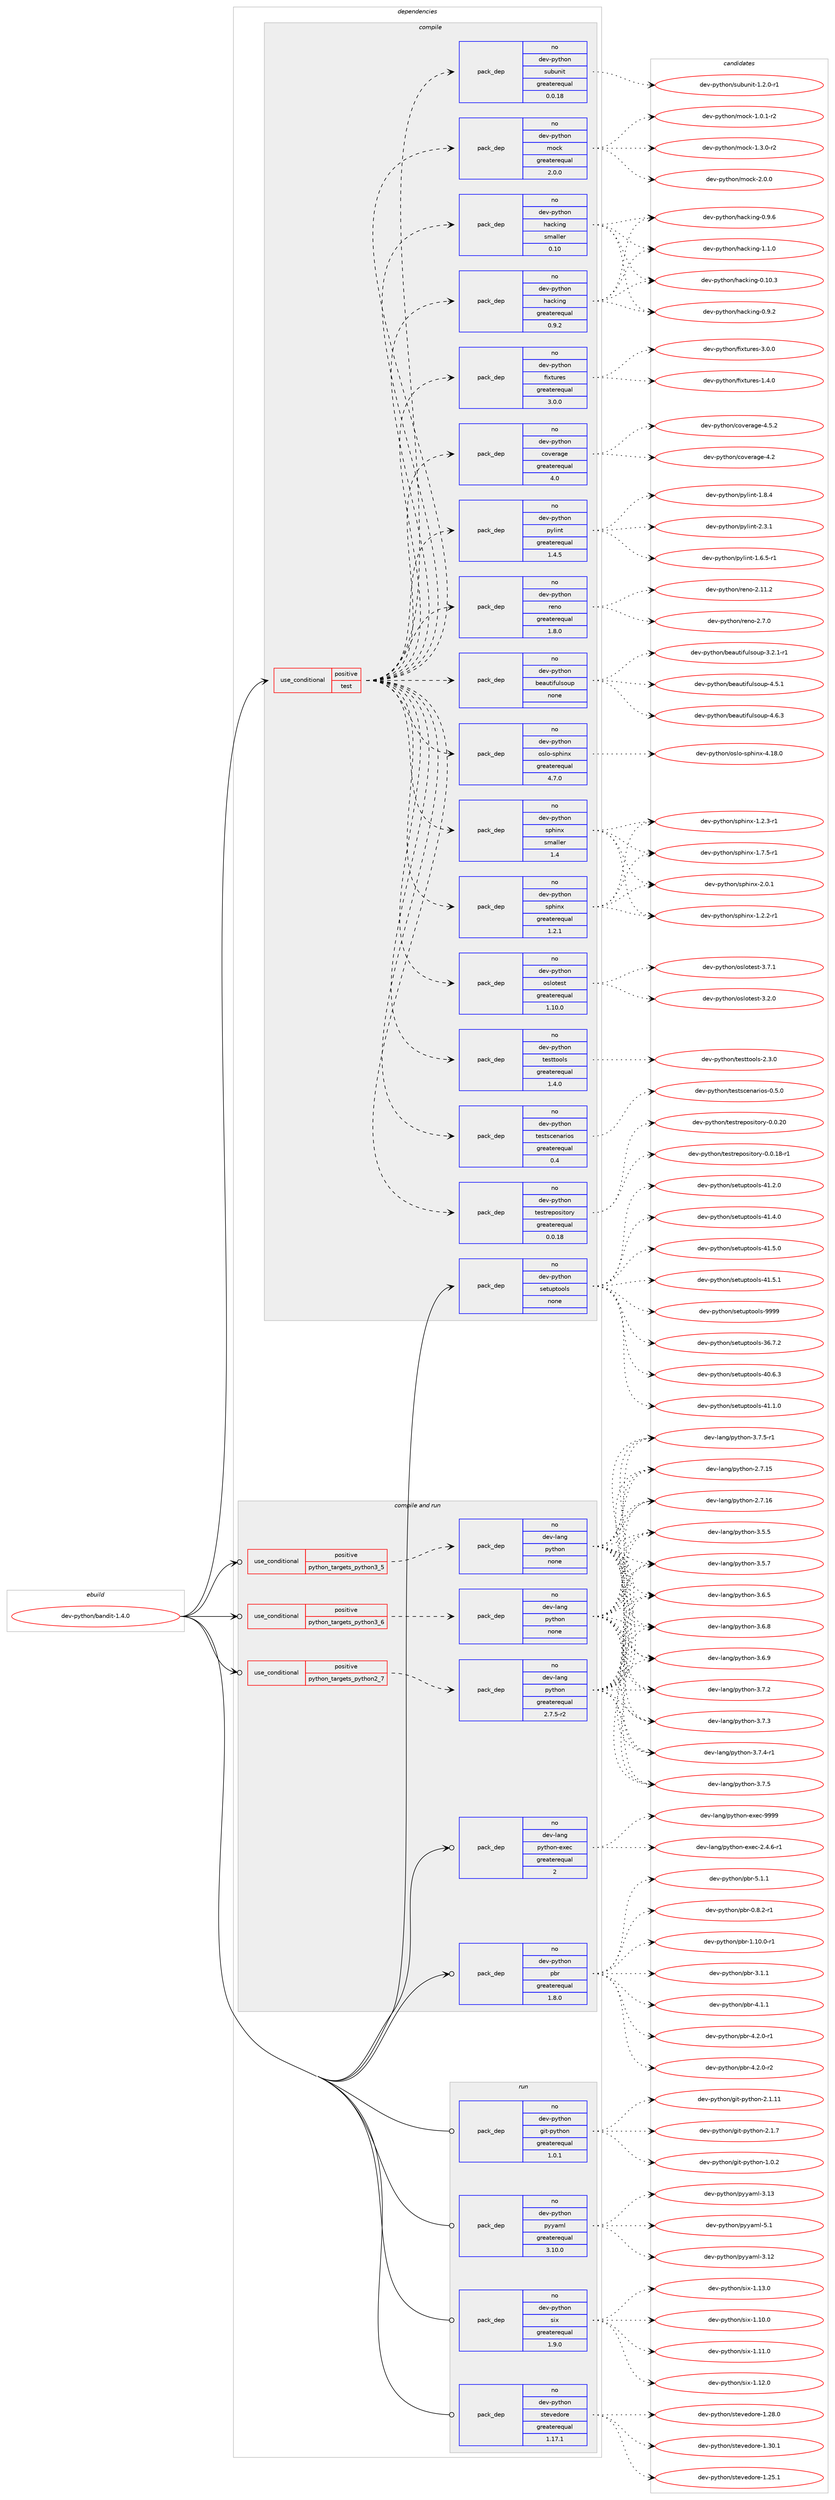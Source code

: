 digraph prolog {

# *************
# Graph options
# *************

newrank=true;
concentrate=true;
compound=true;
graph [rankdir=LR,fontname=Helvetica,fontsize=10,ranksep=1.5];#, ranksep=2.5, nodesep=0.2];
edge  [arrowhead=vee];
node  [fontname=Helvetica,fontsize=10];

# **********
# The ebuild
# **********

subgraph cluster_leftcol {
color=gray;
rank=same;
label=<<i>ebuild</i>>;
id [label="dev-python/bandit-1.4.0", color=red, width=4, href="../dev-python/bandit-1.4.0.svg"];
}

# ****************
# The dependencies
# ****************

subgraph cluster_midcol {
color=gray;
label=<<i>dependencies</i>>;
subgraph cluster_compile {
fillcolor="#eeeeee";
style=filled;
label=<<i>compile</i>>;
subgraph cond136727 {
dependency596249 [label=<<TABLE BORDER="0" CELLBORDER="1" CELLSPACING="0" CELLPADDING="4"><TR><TD ROWSPAN="3" CELLPADDING="10">use_conditional</TD></TR><TR><TD>positive</TD></TR><TR><TD>test</TD></TR></TABLE>>, shape=none, color=red];
subgraph pack447748 {
dependency596250 [label=<<TABLE BORDER="0" CELLBORDER="1" CELLSPACING="0" CELLPADDING="4" WIDTH="220"><TR><TD ROWSPAN="6" CELLPADDING="30">pack_dep</TD></TR><TR><TD WIDTH="110">no</TD></TR><TR><TD>dev-python</TD></TR><TR><TD>coverage</TD></TR><TR><TD>greaterequal</TD></TR><TR><TD>4.0</TD></TR></TABLE>>, shape=none, color=blue];
}
dependency596249:e -> dependency596250:w [weight=20,style="dashed",arrowhead="vee"];
subgraph pack447749 {
dependency596251 [label=<<TABLE BORDER="0" CELLBORDER="1" CELLSPACING="0" CELLPADDING="4" WIDTH="220"><TR><TD ROWSPAN="6" CELLPADDING="30">pack_dep</TD></TR><TR><TD WIDTH="110">no</TD></TR><TR><TD>dev-python</TD></TR><TR><TD>fixtures</TD></TR><TR><TD>greaterequal</TD></TR><TR><TD>3.0.0</TD></TR></TABLE>>, shape=none, color=blue];
}
dependency596249:e -> dependency596251:w [weight=20,style="dashed",arrowhead="vee"];
subgraph pack447750 {
dependency596252 [label=<<TABLE BORDER="0" CELLBORDER="1" CELLSPACING="0" CELLPADDING="4" WIDTH="220"><TR><TD ROWSPAN="6" CELLPADDING="30">pack_dep</TD></TR><TR><TD WIDTH="110">no</TD></TR><TR><TD>dev-python</TD></TR><TR><TD>hacking</TD></TR><TR><TD>greaterequal</TD></TR><TR><TD>0.9.2</TD></TR></TABLE>>, shape=none, color=blue];
}
dependency596249:e -> dependency596252:w [weight=20,style="dashed",arrowhead="vee"];
subgraph pack447751 {
dependency596253 [label=<<TABLE BORDER="0" CELLBORDER="1" CELLSPACING="0" CELLPADDING="4" WIDTH="220"><TR><TD ROWSPAN="6" CELLPADDING="30">pack_dep</TD></TR><TR><TD WIDTH="110">no</TD></TR><TR><TD>dev-python</TD></TR><TR><TD>hacking</TD></TR><TR><TD>smaller</TD></TR><TR><TD>0.10</TD></TR></TABLE>>, shape=none, color=blue];
}
dependency596249:e -> dependency596253:w [weight=20,style="dashed",arrowhead="vee"];
subgraph pack447752 {
dependency596254 [label=<<TABLE BORDER="0" CELLBORDER="1" CELLSPACING="0" CELLPADDING="4" WIDTH="220"><TR><TD ROWSPAN="6" CELLPADDING="30">pack_dep</TD></TR><TR><TD WIDTH="110">no</TD></TR><TR><TD>dev-python</TD></TR><TR><TD>mock</TD></TR><TR><TD>greaterequal</TD></TR><TR><TD>2.0.0</TD></TR></TABLE>>, shape=none, color=blue];
}
dependency596249:e -> dependency596254:w [weight=20,style="dashed",arrowhead="vee"];
subgraph pack447753 {
dependency596255 [label=<<TABLE BORDER="0" CELLBORDER="1" CELLSPACING="0" CELLPADDING="4" WIDTH="220"><TR><TD ROWSPAN="6" CELLPADDING="30">pack_dep</TD></TR><TR><TD WIDTH="110">no</TD></TR><TR><TD>dev-python</TD></TR><TR><TD>subunit</TD></TR><TR><TD>greaterequal</TD></TR><TR><TD>0.0.18</TD></TR></TABLE>>, shape=none, color=blue];
}
dependency596249:e -> dependency596255:w [weight=20,style="dashed",arrowhead="vee"];
subgraph pack447754 {
dependency596256 [label=<<TABLE BORDER="0" CELLBORDER="1" CELLSPACING="0" CELLPADDING="4" WIDTH="220"><TR><TD ROWSPAN="6" CELLPADDING="30">pack_dep</TD></TR><TR><TD WIDTH="110">no</TD></TR><TR><TD>dev-python</TD></TR><TR><TD>testrepository</TD></TR><TR><TD>greaterequal</TD></TR><TR><TD>0.0.18</TD></TR></TABLE>>, shape=none, color=blue];
}
dependency596249:e -> dependency596256:w [weight=20,style="dashed",arrowhead="vee"];
subgraph pack447755 {
dependency596257 [label=<<TABLE BORDER="0" CELLBORDER="1" CELLSPACING="0" CELLPADDING="4" WIDTH="220"><TR><TD ROWSPAN="6" CELLPADDING="30">pack_dep</TD></TR><TR><TD WIDTH="110">no</TD></TR><TR><TD>dev-python</TD></TR><TR><TD>testscenarios</TD></TR><TR><TD>greaterequal</TD></TR><TR><TD>0.4</TD></TR></TABLE>>, shape=none, color=blue];
}
dependency596249:e -> dependency596257:w [weight=20,style="dashed",arrowhead="vee"];
subgraph pack447756 {
dependency596258 [label=<<TABLE BORDER="0" CELLBORDER="1" CELLSPACING="0" CELLPADDING="4" WIDTH="220"><TR><TD ROWSPAN="6" CELLPADDING="30">pack_dep</TD></TR><TR><TD WIDTH="110">no</TD></TR><TR><TD>dev-python</TD></TR><TR><TD>testtools</TD></TR><TR><TD>greaterequal</TD></TR><TR><TD>1.4.0</TD></TR></TABLE>>, shape=none, color=blue];
}
dependency596249:e -> dependency596258:w [weight=20,style="dashed",arrowhead="vee"];
subgraph pack447757 {
dependency596259 [label=<<TABLE BORDER="0" CELLBORDER="1" CELLSPACING="0" CELLPADDING="4" WIDTH="220"><TR><TD ROWSPAN="6" CELLPADDING="30">pack_dep</TD></TR><TR><TD WIDTH="110">no</TD></TR><TR><TD>dev-python</TD></TR><TR><TD>oslotest</TD></TR><TR><TD>greaterequal</TD></TR><TR><TD>1.10.0</TD></TR></TABLE>>, shape=none, color=blue];
}
dependency596249:e -> dependency596259:w [weight=20,style="dashed",arrowhead="vee"];
subgraph pack447758 {
dependency596260 [label=<<TABLE BORDER="0" CELLBORDER="1" CELLSPACING="0" CELLPADDING="4" WIDTH="220"><TR><TD ROWSPAN="6" CELLPADDING="30">pack_dep</TD></TR><TR><TD WIDTH="110">no</TD></TR><TR><TD>dev-python</TD></TR><TR><TD>sphinx</TD></TR><TR><TD>greaterequal</TD></TR><TR><TD>1.2.1</TD></TR></TABLE>>, shape=none, color=blue];
}
dependency596249:e -> dependency596260:w [weight=20,style="dashed",arrowhead="vee"];
subgraph pack447759 {
dependency596261 [label=<<TABLE BORDER="0" CELLBORDER="1" CELLSPACING="0" CELLPADDING="4" WIDTH="220"><TR><TD ROWSPAN="6" CELLPADDING="30">pack_dep</TD></TR><TR><TD WIDTH="110">no</TD></TR><TR><TD>dev-python</TD></TR><TR><TD>sphinx</TD></TR><TR><TD>smaller</TD></TR><TR><TD>1.4</TD></TR></TABLE>>, shape=none, color=blue];
}
dependency596249:e -> dependency596261:w [weight=20,style="dashed",arrowhead="vee"];
subgraph pack447760 {
dependency596262 [label=<<TABLE BORDER="0" CELLBORDER="1" CELLSPACING="0" CELLPADDING="4" WIDTH="220"><TR><TD ROWSPAN="6" CELLPADDING="30">pack_dep</TD></TR><TR><TD WIDTH="110">no</TD></TR><TR><TD>dev-python</TD></TR><TR><TD>oslo-sphinx</TD></TR><TR><TD>greaterequal</TD></TR><TR><TD>4.7.0</TD></TR></TABLE>>, shape=none, color=blue];
}
dependency596249:e -> dependency596262:w [weight=20,style="dashed",arrowhead="vee"];
subgraph pack447761 {
dependency596263 [label=<<TABLE BORDER="0" CELLBORDER="1" CELLSPACING="0" CELLPADDING="4" WIDTH="220"><TR><TD ROWSPAN="6" CELLPADDING="30">pack_dep</TD></TR><TR><TD WIDTH="110">no</TD></TR><TR><TD>dev-python</TD></TR><TR><TD>beautifulsoup</TD></TR><TR><TD>none</TD></TR><TR><TD></TD></TR></TABLE>>, shape=none, color=blue];
}
dependency596249:e -> dependency596263:w [weight=20,style="dashed",arrowhead="vee"];
subgraph pack447762 {
dependency596264 [label=<<TABLE BORDER="0" CELLBORDER="1" CELLSPACING="0" CELLPADDING="4" WIDTH="220"><TR><TD ROWSPAN="6" CELLPADDING="30">pack_dep</TD></TR><TR><TD WIDTH="110">no</TD></TR><TR><TD>dev-python</TD></TR><TR><TD>reno</TD></TR><TR><TD>greaterequal</TD></TR><TR><TD>1.8.0</TD></TR></TABLE>>, shape=none, color=blue];
}
dependency596249:e -> dependency596264:w [weight=20,style="dashed",arrowhead="vee"];
subgraph pack447763 {
dependency596265 [label=<<TABLE BORDER="0" CELLBORDER="1" CELLSPACING="0" CELLPADDING="4" WIDTH="220"><TR><TD ROWSPAN="6" CELLPADDING="30">pack_dep</TD></TR><TR><TD WIDTH="110">no</TD></TR><TR><TD>dev-python</TD></TR><TR><TD>pylint</TD></TR><TR><TD>greaterequal</TD></TR><TR><TD>1.4.5</TD></TR></TABLE>>, shape=none, color=blue];
}
dependency596249:e -> dependency596265:w [weight=20,style="dashed",arrowhead="vee"];
}
id:e -> dependency596249:w [weight=20,style="solid",arrowhead="vee"];
subgraph pack447764 {
dependency596266 [label=<<TABLE BORDER="0" CELLBORDER="1" CELLSPACING="0" CELLPADDING="4" WIDTH="220"><TR><TD ROWSPAN="6" CELLPADDING="30">pack_dep</TD></TR><TR><TD WIDTH="110">no</TD></TR><TR><TD>dev-python</TD></TR><TR><TD>setuptools</TD></TR><TR><TD>none</TD></TR><TR><TD></TD></TR></TABLE>>, shape=none, color=blue];
}
id:e -> dependency596266:w [weight=20,style="solid",arrowhead="vee"];
}
subgraph cluster_compileandrun {
fillcolor="#eeeeee";
style=filled;
label=<<i>compile and run</i>>;
subgraph cond136728 {
dependency596267 [label=<<TABLE BORDER="0" CELLBORDER="1" CELLSPACING="0" CELLPADDING="4"><TR><TD ROWSPAN="3" CELLPADDING="10">use_conditional</TD></TR><TR><TD>positive</TD></TR><TR><TD>python_targets_python2_7</TD></TR></TABLE>>, shape=none, color=red];
subgraph pack447765 {
dependency596268 [label=<<TABLE BORDER="0" CELLBORDER="1" CELLSPACING="0" CELLPADDING="4" WIDTH="220"><TR><TD ROWSPAN="6" CELLPADDING="30">pack_dep</TD></TR><TR><TD WIDTH="110">no</TD></TR><TR><TD>dev-lang</TD></TR><TR><TD>python</TD></TR><TR><TD>greaterequal</TD></TR><TR><TD>2.7.5-r2</TD></TR></TABLE>>, shape=none, color=blue];
}
dependency596267:e -> dependency596268:w [weight=20,style="dashed",arrowhead="vee"];
}
id:e -> dependency596267:w [weight=20,style="solid",arrowhead="odotvee"];
subgraph cond136729 {
dependency596269 [label=<<TABLE BORDER="0" CELLBORDER="1" CELLSPACING="0" CELLPADDING="4"><TR><TD ROWSPAN="3" CELLPADDING="10">use_conditional</TD></TR><TR><TD>positive</TD></TR><TR><TD>python_targets_python3_5</TD></TR></TABLE>>, shape=none, color=red];
subgraph pack447766 {
dependency596270 [label=<<TABLE BORDER="0" CELLBORDER="1" CELLSPACING="0" CELLPADDING="4" WIDTH="220"><TR><TD ROWSPAN="6" CELLPADDING="30">pack_dep</TD></TR><TR><TD WIDTH="110">no</TD></TR><TR><TD>dev-lang</TD></TR><TR><TD>python</TD></TR><TR><TD>none</TD></TR><TR><TD></TD></TR></TABLE>>, shape=none, color=blue];
}
dependency596269:e -> dependency596270:w [weight=20,style="dashed",arrowhead="vee"];
}
id:e -> dependency596269:w [weight=20,style="solid",arrowhead="odotvee"];
subgraph cond136730 {
dependency596271 [label=<<TABLE BORDER="0" CELLBORDER="1" CELLSPACING="0" CELLPADDING="4"><TR><TD ROWSPAN="3" CELLPADDING="10">use_conditional</TD></TR><TR><TD>positive</TD></TR><TR><TD>python_targets_python3_6</TD></TR></TABLE>>, shape=none, color=red];
subgraph pack447767 {
dependency596272 [label=<<TABLE BORDER="0" CELLBORDER="1" CELLSPACING="0" CELLPADDING="4" WIDTH="220"><TR><TD ROWSPAN="6" CELLPADDING="30">pack_dep</TD></TR><TR><TD WIDTH="110">no</TD></TR><TR><TD>dev-lang</TD></TR><TR><TD>python</TD></TR><TR><TD>none</TD></TR><TR><TD></TD></TR></TABLE>>, shape=none, color=blue];
}
dependency596271:e -> dependency596272:w [weight=20,style="dashed",arrowhead="vee"];
}
id:e -> dependency596271:w [weight=20,style="solid",arrowhead="odotvee"];
subgraph pack447768 {
dependency596273 [label=<<TABLE BORDER="0" CELLBORDER="1" CELLSPACING="0" CELLPADDING="4" WIDTH="220"><TR><TD ROWSPAN="6" CELLPADDING="30">pack_dep</TD></TR><TR><TD WIDTH="110">no</TD></TR><TR><TD>dev-lang</TD></TR><TR><TD>python-exec</TD></TR><TR><TD>greaterequal</TD></TR><TR><TD>2</TD></TR></TABLE>>, shape=none, color=blue];
}
id:e -> dependency596273:w [weight=20,style="solid",arrowhead="odotvee"];
subgraph pack447769 {
dependency596274 [label=<<TABLE BORDER="0" CELLBORDER="1" CELLSPACING="0" CELLPADDING="4" WIDTH="220"><TR><TD ROWSPAN="6" CELLPADDING="30">pack_dep</TD></TR><TR><TD WIDTH="110">no</TD></TR><TR><TD>dev-python</TD></TR><TR><TD>pbr</TD></TR><TR><TD>greaterequal</TD></TR><TR><TD>1.8.0</TD></TR></TABLE>>, shape=none, color=blue];
}
id:e -> dependency596274:w [weight=20,style="solid",arrowhead="odotvee"];
}
subgraph cluster_run {
fillcolor="#eeeeee";
style=filled;
label=<<i>run</i>>;
subgraph pack447770 {
dependency596275 [label=<<TABLE BORDER="0" CELLBORDER="1" CELLSPACING="0" CELLPADDING="4" WIDTH="220"><TR><TD ROWSPAN="6" CELLPADDING="30">pack_dep</TD></TR><TR><TD WIDTH="110">no</TD></TR><TR><TD>dev-python</TD></TR><TR><TD>git-python</TD></TR><TR><TD>greaterequal</TD></TR><TR><TD>1.0.1</TD></TR></TABLE>>, shape=none, color=blue];
}
id:e -> dependency596275:w [weight=20,style="solid",arrowhead="odot"];
subgraph pack447771 {
dependency596276 [label=<<TABLE BORDER="0" CELLBORDER="1" CELLSPACING="0" CELLPADDING="4" WIDTH="220"><TR><TD ROWSPAN="6" CELLPADDING="30">pack_dep</TD></TR><TR><TD WIDTH="110">no</TD></TR><TR><TD>dev-python</TD></TR><TR><TD>pyyaml</TD></TR><TR><TD>greaterequal</TD></TR><TR><TD>3.10.0</TD></TR></TABLE>>, shape=none, color=blue];
}
id:e -> dependency596276:w [weight=20,style="solid",arrowhead="odot"];
subgraph pack447772 {
dependency596277 [label=<<TABLE BORDER="0" CELLBORDER="1" CELLSPACING="0" CELLPADDING="4" WIDTH="220"><TR><TD ROWSPAN="6" CELLPADDING="30">pack_dep</TD></TR><TR><TD WIDTH="110">no</TD></TR><TR><TD>dev-python</TD></TR><TR><TD>six</TD></TR><TR><TD>greaterequal</TD></TR><TR><TD>1.9.0</TD></TR></TABLE>>, shape=none, color=blue];
}
id:e -> dependency596277:w [weight=20,style="solid",arrowhead="odot"];
subgraph pack447773 {
dependency596278 [label=<<TABLE BORDER="0" CELLBORDER="1" CELLSPACING="0" CELLPADDING="4" WIDTH="220"><TR><TD ROWSPAN="6" CELLPADDING="30">pack_dep</TD></TR><TR><TD WIDTH="110">no</TD></TR><TR><TD>dev-python</TD></TR><TR><TD>stevedore</TD></TR><TR><TD>greaterequal</TD></TR><TR><TD>1.17.1</TD></TR></TABLE>>, shape=none, color=blue];
}
id:e -> dependency596278:w [weight=20,style="solid",arrowhead="odot"];
}
}

# **************
# The candidates
# **************

subgraph cluster_choices {
rank=same;
color=gray;
label=<<i>candidates</i>>;

subgraph choice447748 {
color=black;
nodesep=1;
choice1001011184511212111610411111047991111181011149710310145524650 [label="dev-python/coverage-4.2", color=red, width=4,href="../dev-python/coverage-4.2.svg"];
choice10010111845112121116104111110479911111810111497103101455246534650 [label="dev-python/coverage-4.5.2", color=red, width=4,href="../dev-python/coverage-4.5.2.svg"];
dependency596250:e -> choice1001011184511212111610411111047991111181011149710310145524650:w [style=dotted,weight="100"];
dependency596250:e -> choice10010111845112121116104111110479911111810111497103101455246534650:w [style=dotted,weight="100"];
}
subgraph choice447749 {
color=black;
nodesep=1;
choice1001011184511212111610411111047102105120116117114101115454946524648 [label="dev-python/fixtures-1.4.0", color=red, width=4,href="../dev-python/fixtures-1.4.0.svg"];
choice1001011184511212111610411111047102105120116117114101115455146484648 [label="dev-python/fixtures-3.0.0", color=red, width=4,href="../dev-python/fixtures-3.0.0.svg"];
dependency596251:e -> choice1001011184511212111610411111047102105120116117114101115454946524648:w [style=dotted,weight="100"];
dependency596251:e -> choice1001011184511212111610411111047102105120116117114101115455146484648:w [style=dotted,weight="100"];
}
subgraph choice447750 {
color=black;
nodesep=1;
choice1001011184511212111610411111047104979910710511010345484649484651 [label="dev-python/hacking-0.10.3", color=red, width=4,href="../dev-python/hacking-0.10.3.svg"];
choice10010111845112121116104111110471049799107105110103454846574650 [label="dev-python/hacking-0.9.2", color=red, width=4,href="../dev-python/hacking-0.9.2.svg"];
choice10010111845112121116104111110471049799107105110103454846574654 [label="dev-python/hacking-0.9.6", color=red, width=4,href="../dev-python/hacking-0.9.6.svg"];
choice10010111845112121116104111110471049799107105110103454946494648 [label="dev-python/hacking-1.1.0", color=red, width=4,href="../dev-python/hacking-1.1.0.svg"];
dependency596252:e -> choice1001011184511212111610411111047104979910710511010345484649484651:w [style=dotted,weight="100"];
dependency596252:e -> choice10010111845112121116104111110471049799107105110103454846574650:w [style=dotted,weight="100"];
dependency596252:e -> choice10010111845112121116104111110471049799107105110103454846574654:w [style=dotted,weight="100"];
dependency596252:e -> choice10010111845112121116104111110471049799107105110103454946494648:w [style=dotted,weight="100"];
}
subgraph choice447751 {
color=black;
nodesep=1;
choice1001011184511212111610411111047104979910710511010345484649484651 [label="dev-python/hacking-0.10.3", color=red, width=4,href="../dev-python/hacking-0.10.3.svg"];
choice10010111845112121116104111110471049799107105110103454846574650 [label="dev-python/hacking-0.9.2", color=red, width=4,href="../dev-python/hacking-0.9.2.svg"];
choice10010111845112121116104111110471049799107105110103454846574654 [label="dev-python/hacking-0.9.6", color=red, width=4,href="../dev-python/hacking-0.9.6.svg"];
choice10010111845112121116104111110471049799107105110103454946494648 [label="dev-python/hacking-1.1.0", color=red, width=4,href="../dev-python/hacking-1.1.0.svg"];
dependency596253:e -> choice1001011184511212111610411111047104979910710511010345484649484651:w [style=dotted,weight="100"];
dependency596253:e -> choice10010111845112121116104111110471049799107105110103454846574650:w [style=dotted,weight="100"];
dependency596253:e -> choice10010111845112121116104111110471049799107105110103454846574654:w [style=dotted,weight="100"];
dependency596253:e -> choice10010111845112121116104111110471049799107105110103454946494648:w [style=dotted,weight="100"];
}
subgraph choice447752 {
color=black;
nodesep=1;
choice1001011184511212111610411111047109111991074549464846494511450 [label="dev-python/mock-1.0.1-r2", color=red, width=4,href="../dev-python/mock-1.0.1-r2.svg"];
choice1001011184511212111610411111047109111991074549465146484511450 [label="dev-python/mock-1.3.0-r2", color=red, width=4,href="../dev-python/mock-1.3.0-r2.svg"];
choice100101118451121211161041111104710911199107455046484648 [label="dev-python/mock-2.0.0", color=red, width=4,href="../dev-python/mock-2.0.0.svg"];
dependency596254:e -> choice1001011184511212111610411111047109111991074549464846494511450:w [style=dotted,weight="100"];
dependency596254:e -> choice1001011184511212111610411111047109111991074549465146484511450:w [style=dotted,weight="100"];
dependency596254:e -> choice100101118451121211161041111104710911199107455046484648:w [style=dotted,weight="100"];
}
subgraph choice447753 {
color=black;
nodesep=1;
choice1001011184511212111610411111047115117981171101051164549465046484511449 [label="dev-python/subunit-1.2.0-r1", color=red, width=4,href="../dev-python/subunit-1.2.0-r1.svg"];
dependency596255:e -> choice1001011184511212111610411111047115117981171101051164549465046484511449:w [style=dotted,weight="100"];
}
subgraph choice447754 {
color=black;
nodesep=1;
choice1001011184511212111610411111047116101115116114101112111115105116111114121454846484649564511449 [label="dev-python/testrepository-0.0.18-r1", color=red, width=4,href="../dev-python/testrepository-0.0.18-r1.svg"];
choice100101118451121211161041111104711610111511611410111211111510511611111412145484648465048 [label="dev-python/testrepository-0.0.20", color=red, width=4,href="../dev-python/testrepository-0.0.20.svg"];
dependency596256:e -> choice1001011184511212111610411111047116101115116114101112111115105116111114121454846484649564511449:w [style=dotted,weight="100"];
dependency596256:e -> choice100101118451121211161041111104711610111511611410111211111510511611111412145484648465048:w [style=dotted,weight="100"];
}
subgraph choice447755 {
color=black;
nodesep=1;
choice10010111845112121116104111110471161011151161159910111097114105111115454846534648 [label="dev-python/testscenarios-0.5.0", color=red, width=4,href="../dev-python/testscenarios-0.5.0.svg"];
dependency596257:e -> choice10010111845112121116104111110471161011151161159910111097114105111115454846534648:w [style=dotted,weight="100"];
}
subgraph choice447756 {
color=black;
nodesep=1;
choice1001011184511212111610411111047116101115116116111111108115455046514648 [label="dev-python/testtools-2.3.0", color=red, width=4,href="../dev-python/testtools-2.3.0.svg"];
dependency596258:e -> choice1001011184511212111610411111047116101115116116111111108115455046514648:w [style=dotted,weight="100"];
}
subgraph choice447757 {
color=black;
nodesep=1;
choice1001011184511212111610411111047111115108111116101115116455146504648 [label="dev-python/oslotest-3.2.0", color=red, width=4,href="../dev-python/oslotest-3.2.0.svg"];
choice1001011184511212111610411111047111115108111116101115116455146554649 [label="dev-python/oslotest-3.7.1", color=red, width=4,href="../dev-python/oslotest-3.7.1.svg"];
dependency596259:e -> choice1001011184511212111610411111047111115108111116101115116455146504648:w [style=dotted,weight="100"];
dependency596259:e -> choice1001011184511212111610411111047111115108111116101115116455146554649:w [style=dotted,weight="100"];
}
subgraph choice447758 {
color=black;
nodesep=1;
choice10010111845112121116104111110471151121041051101204549465046504511449 [label="dev-python/sphinx-1.2.2-r1", color=red, width=4,href="../dev-python/sphinx-1.2.2-r1.svg"];
choice10010111845112121116104111110471151121041051101204549465046514511449 [label="dev-python/sphinx-1.2.3-r1", color=red, width=4,href="../dev-python/sphinx-1.2.3-r1.svg"];
choice10010111845112121116104111110471151121041051101204549465546534511449 [label="dev-python/sphinx-1.7.5-r1", color=red, width=4,href="../dev-python/sphinx-1.7.5-r1.svg"];
choice1001011184511212111610411111047115112104105110120455046484649 [label="dev-python/sphinx-2.0.1", color=red, width=4,href="../dev-python/sphinx-2.0.1.svg"];
dependency596260:e -> choice10010111845112121116104111110471151121041051101204549465046504511449:w [style=dotted,weight="100"];
dependency596260:e -> choice10010111845112121116104111110471151121041051101204549465046514511449:w [style=dotted,weight="100"];
dependency596260:e -> choice10010111845112121116104111110471151121041051101204549465546534511449:w [style=dotted,weight="100"];
dependency596260:e -> choice1001011184511212111610411111047115112104105110120455046484649:w [style=dotted,weight="100"];
}
subgraph choice447759 {
color=black;
nodesep=1;
choice10010111845112121116104111110471151121041051101204549465046504511449 [label="dev-python/sphinx-1.2.2-r1", color=red, width=4,href="../dev-python/sphinx-1.2.2-r1.svg"];
choice10010111845112121116104111110471151121041051101204549465046514511449 [label="dev-python/sphinx-1.2.3-r1", color=red, width=4,href="../dev-python/sphinx-1.2.3-r1.svg"];
choice10010111845112121116104111110471151121041051101204549465546534511449 [label="dev-python/sphinx-1.7.5-r1", color=red, width=4,href="../dev-python/sphinx-1.7.5-r1.svg"];
choice1001011184511212111610411111047115112104105110120455046484649 [label="dev-python/sphinx-2.0.1", color=red, width=4,href="../dev-python/sphinx-2.0.1.svg"];
dependency596261:e -> choice10010111845112121116104111110471151121041051101204549465046504511449:w [style=dotted,weight="100"];
dependency596261:e -> choice10010111845112121116104111110471151121041051101204549465046514511449:w [style=dotted,weight="100"];
dependency596261:e -> choice10010111845112121116104111110471151121041051101204549465546534511449:w [style=dotted,weight="100"];
dependency596261:e -> choice1001011184511212111610411111047115112104105110120455046484649:w [style=dotted,weight="100"];
}
subgraph choice447760 {
color=black;
nodesep=1;
choice10010111845112121116104111110471111151081114511511210410511012045524649564648 [label="dev-python/oslo-sphinx-4.18.0", color=red, width=4,href="../dev-python/oslo-sphinx-4.18.0.svg"];
dependency596262:e -> choice10010111845112121116104111110471111151081114511511210410511012045524649564648:w [style=dotted,weight="100"];
}
subgraph choice447761 {
color=black;
nodesep=1;
choice100101118451121211161041111104798101971171161051021171081151111171124551465046494511449 [label="dev-python/beautifulsoup-3.2.1-r1", color=red, width=4,href="../dev-python/beautifulsoup-3.2.1-r1.svg"];
choice10010111845112121116104111110479810197117116105102117108115111117112455246534649 [label="dev-python/beautifulsoup-4.5.1", color=red, width=4,href="../dev-python/beautifulsoup-4.5.1.svg"];
choice10010111845112121116104111110479810197117116105102117108115111117112455246544651 [label="dev-python/beautifulsoup-4.6.3", color=red, width=4,href="../dev-python/beautifulsoup-4.6.3.svg"];
dependency596263:e -> choice100101118451121211161041111104798101971171161051021171081151111171124551465046494511449:w [style=dotted,weight="100"];
dependency596263:e -> choice10010111845112121116104111110479810197117116105102117108115111117112455246534649:w [style=dotted,weight="100"];
dependency596263:e -> choice10010111845112121116104111110479810197117116105102117108115111117112455246544651:w [style=dotted,weight="100"];
}
subgraph choice447762 {
color=black;
nodesep=1;
choice100101118451121211161041111104711410111011145504649494650 [label="dev-python/reno-2.11.2", color=red, width=4,href="../dev-python/reno-2.11.2.svg"];
choice1001011184511212111610411111047114101110111455046554648 [label="dev-python/reno-2.7.0", color=red, width=4,href="../dev-python/reno-2.7.0.svg"];
dependency596264:e -> choice100101118451121211161041111104711410111011145504649494650:w [style=dotted,weight="100"];
dependency596264:e -> choice1001011184511212111610411111047114101110111455046554648:w [style=dotted,weight="100"];
}
subgraph choice447763 {
color=black;
nodesep=1;
choice10010111845112121116104111110471121211081051101164549465446534511449 [label="dev-python/pylint-1.6.5-r1", color=red, width=4,href="../dev-python/pylint-1.6.5-r1.svg"];
choice1001011184511212111610411111047112121108105110116454946564652 [label="dev-python/pylint-1.8.4", color=red, width=4,href="../dev-python/pylint-1.8.4.svg"];
choice1001011184511212111610411111047112121108105110116455046514649 [label="dev-python/pylint-2.3.1", color=red, width=4,href="../dev-python/pylint-2.3.1.svg"];
dependency596265:e -> choice10010111845112121116104111110471121211081051101164549465446534511449:w [style=dotted,weight="100"];
dependency596265:e -> choice1001011184511212111610411111047112121108105110116454946564652:w [style=dotted,weight="100"];
dependency596265:e -> choice1001011184511212111610411111047112121108105110116455046514649:w [style=dotted,weight="100"];
}
subgraph choice447764 {
color=black;
nodesep=1;
choice100101118451121211161041111104711510111611711211611111110811545515446554650 [label="dev-python/setuptools-36.7.2", color=red, width=4,href="../dev-python/setuptools-36.7.2.svg"];
choice100101118451121211161041111104711510111611711211611111110811545524846544651 [label="dev-python/setuptools-40.6.3", color=red, width=4,href="../dev-python/setuptools-40.6.3.svg"];
choice100101118451121211161041111104711510111611711211611111110811545524946494648 [label="dev-python/setuptools-41.1.0", color=red, width=4,href="../dev-python/setuptools-41.1.0.svg"];
choice100101118451121211161041111104711510111611711211611111110811545524946504648 [label="dev-python/setuptools-41.2.0", color=red, width=4,href="../dev-python/setuptools-41.2.0.svg"];
choice100101118451121211161041111104711510111611711211611111110811545524946524648 [label="dev-python/setuptools-41.4.0", color=red, width=4,href="../dev-python/setuptools-41.4.0.svg"];
choice100101118451121211161041111104711510111611711211611111110811545524946534648 [label="dev-python/setuptools-41.5.0", color=red, width=4,href="../dev-python/setuptools-41.5.0.svg"];
choice100101118451121211161041111104711510111611711211611111110811545524946534649 [label="dev-python/setuptools-41.5.1", color=red, width=4,href="../dev-python/setuptools-41.5.1.svg"];
choice10010111845112121116104111110471151011161171121161111111081154557575757 [label="dev-python/setuptools-9999", color=red, width=4,href="../dev-python/setuptools-9999.svg"];
dependency596266:e -> choice100101118451121211161041111104711510111611711211611111110811545515446554650:w [style=dotted,weight="100"];
dependency596266:e -> choice100101118451121211161041111104711510111611711211611111110811545524846544651:w [style=dotted,weight="100"];
dependency596266:e -> choice100101118451121211161041111104711510111611711211611111110811545524946494648:w [style=dotted,weight="100"];
dependency596266:e -> choice100101118451121211161041111104711510111611711211611111110811545524946504648:w [style=dotted,weight="100"];
dependency596266:e -> choice100101118451121211161041111104711510111611711211611111110811545524946524648:w [style=dotted,weight="100"];
dependency596266:e -> choice100101118451121211161041111104711510111611711211611111110811545524946534648:w [style=dotted,weight="100"];
dependency596266:e -> choice100101118451121211161041111104711510111611711211611111110811545524946534649:w [style=dotted,weight="100"];
dependency596266:e -> choice10010111845112121116104111110471151011161171121161111111081154557575757:w [style=dotted,weight="100"];
}
subgraph choice447765 {
color=black;
nodesep=1;
choice10010111845108971101034711212111610411111045504655464953 [label="dev-lang/python-2.7.15", color=red, width=4,href="../dev-lang/python-2.7.15.svg"];
choice10010111845108971101034711212111610411111045504655464954 [label="dev-lang/python-2.7.16", color=red, width=4,href="../dev-lang/python-2.7.16.svg"];
choice100101118451089711010347112121116104111110455146534653 [label="dev-lang/python-3.5.5", color=red, width=4,href="../dev-lang/python-3.5.5.svg"];
choice100101118451089711010347112121116104111110455146534655 [label="dev-lang/python-3.5.7", color=red, width=4,href="../dev-lang/python-3.5.7.svg"];
choice100101118451089711010347112121116104111110455146544653 [label="dev-lang/python-3.6.5", color=red, width=4,href="../dev-lang/python-3.6.5.svg"];
choice100101118451089711010347112121116104111110455146544656 [label="dev-lang/python-3.6.8", color=red, width=4,href="../dev-lang/python-3.6.8.svg"];
choice100101118451089711010347112121116104111110455146544657 [label="dev-lang/python-3.6.9", color=red, width=4,href="../dev-lang/python-3.6.9.svg"];
choice100101118451089711010347112121116104111110455146554650 [label="dev-lang/python-3.7.2", color=red, width=4,href="../dev-lang/python-3.7.2.svg"];
choice100101118451089711010347112121116104111110455146554651 [label="dev-lang/python-3.7.3", color=red, width=4,href="../dev-lang/python-3.7.3.svg"];
choice1001011184510897110103471121211161041111104551465546524511449 [label="dev-lang/python-3.7.4-r1", color=red, width=4,href="../dev-lang/python-3.7.4-r1.svg"];
choice100101118451089711010347112121116104111110455146554653 [label="dev-lang/python-3.7.5", color=red, width=4,href="../dev-lang/python-3.7.5.svg"];
choice1001011184510897110103471121211161041111104551465546534511449 [label="dev-lang/python-3.7.5-r1", color=red, width=4,href="../dev-lang/python-3.7.5-r1.svg"];
dependency596268:e -> choice10010111845108971101034711212111610411111045504655464953:w [style=dotted,weight="100"];
dependency596268:e -> choice10010111845108971101034711212111610411111045504655464954:w [style=dotted,weight="100"];
dependency596268:e -> choice100101118451089711010347112121116104111110455146534653:w [style=dotted,weight="100"];
dependency596268:e -> choice100101118451089711010347112121116104111110455146534655:w [style=dotted,weight="100"];
dependency596268:e -> choice100101118451089711010347112121116104111110455146544653:w [style=dotted,weight="100"];
dependency596268:e -> choice100101118451089711010347112121116104111110455146544656:w [style=dotted,weight="100"];
dependency596268:e -> choice100101118451089711010347112121116104111110455146544657:w [style=dotted,weight="100"];
dependency596268:e -> choice100101118451089711010347112121116104111110455146554650:w [style=dotted,weight="100"];
dependency596268:e -> choice100101118451089711010347112121116104111110455146554651:w [style=dotted,weight="100"];
dependency596268:e -> choice1001011184510897110103471121211161041111104551465546524511449:w [style=dotted,weight="100"];
dependency596268:e -> choice100101118451089711010347112121116104111110455146554653:w [style=dotted,weight="100"];
dependency596268:e -> choice1001011184510897110103471121211161041111104551465546534511449:w [style=dotted,weight="100"];
}
subgraph choice447766 {
color=black;
nodesep=1;
choice10010111845108971101034711212111610411111045504655464953 [label="dev-lang/python-2.7.15", color=red, width=4,href="../dev-lang/python-2.7.15.svg"];
choice10010111845108971101034711212111610411111045504655464954 [label="dev-lang/python-2.7.16", color=red, width=4,href="../dev-lang/python-2.7.16.svg"];
choice100101118451089711010347112121116104111110455146534653 [label="dev-lang/python-3.5.5", color=red, width=4,href="../dev-lang/python-3.5.5.svg"];
choice100101118451089711010347112121116104111110455146534655 [label="dev-lang/python-3.5.7", color=red, width=4,href="../dev-lang/python-3.5.7.svg"];
choice100101118451089711010347112121116104111110455146544653 [label="dev-lang/python-3.6.5", color=red, width=4,href="../dev-lang/python-3.6.5.svg"];
choice100101118451089711010347112121116104111110455146544656 [label="dev-lang/python-3.6.8", color=red, width=4,href="../dev-lang/python-3.6.8.svg"];
choice100101118451089711010347112121116104111110455146544657 [label="dev-lang/python-3.6.9", color=red, width=4,href="../dev-lang/python-3.6.9.svg"];
choice100101118451089711010347112121116104111110455146554650 [label="dev-lang/python-3.7.2", color=red, width=4,href="../dev-lang/python-3.7.2.svg"];
choice100101118451089711010347112121116104111110455146554651 [label="dev-lang/python-3.7.3", color=red, width=4,href="../dev-lang/python-3.7.3.svg"];
choice1001011184510897110103471121211161041111104551465546524511449 [label="dev-lang/python-3.7.4-r1", color=red, width=4,href="../dev-lang/python-3.7.4-r1.svg"];
choice100101118451089711010347112121116104111110455146554653 [label="dev-lang/python-3.7.5", color=red, width=4,href="../dev-lang/python-3.7.5.svg"];
choice1001011184510897110103471121211161041111104551465546534511449 [label="dev-lang/python-3.7.5-r1", color=red, width=4,href="../dev-lang/python-3.7.5-r1.svg"];
dependency596270:e -> choice10010111845108971101034711212111610411111045504655464953:w [style=dotted,weight="100"];
dependency596270:e -> choice10010111845108971101034711212111610411111045504655464954:w [style=dotted,weight="100"];
dependency596270:e -> choice100101118451089711010347112121116104111110455146534653:w [style=dotted,weight="100"];
dependency596270:e -> choice100101118451089711010347112121116104111110455146534655:w [style=dotted,weight="100"];
dependency596270:e -> choice100101118451089711010347112121116104111110455146544653:w [style=dotted,weight="100"];
dependency596270:e -> choice100101118451089711010347112121116104111110455146544656:w [style=dotted,weight="100"];
dependency596270:e -> choice100101118451089711010347112121116104111110455146544657:w [style=dotted,weight="100"];
dependency596270:e -> choice100101118451089711010347112121116104111110455146554650:w [style=dotted,weight="100"];
dependency596270:e -> choice100101118451089711010347112121116104111110455146554651:w [style=dotted,weight="100"];
dependency596270:e -> choice1001011184510897110103471121211161041111104551465546524511449:w [style=dotted,weight="100"];
dependency596270:e -> choice100101118451089711010347112121116104111110455146554653:w [style=dotted,weight="100"];
dependency596270:e -> choice1001011184510897110103471121211161041111104551465546534511449:w [style=dotted,weight="100"];
}
subgraph choice447767 {
color=black;
nodesep=1;
choice10010111845108971101034711212111610411111045504655464953 [label="dev-lang/python-2.7.15", color=red, width=4,href="../dev-lang/python-2.7.15.svg"];
choice10010111845108971101034711212111610411111045504655464954 [label="dev-lang/python-2.7.16", color=red, width=4,href="../dev-lang/python-2.7.16.svg"];
choice100101118451089711010347112121116104111110455146534653 [label="dev-lang/python-3.5.5", color=red, width=4,href="../dev-lang/python-3.5.5.svg"];
choice100101118451089711010347112121116104111110455146534655 [label="dev-lang/python-3.5.7", color=red, width=4,href="../dev-lang/python-3.5.7.svg"];
choice100101118451089711010347112121116104111110455146544653 [label="dev-lang/python-3.6.5", color=red, width=4,href="../dev-lang/python-3.6.5.svg"];
choice100101118451089711010347112121116104111110455146544656 [label="dev-lang/python-3.6.8", color=red, width=4,href="../dev-lang/python-3.6.8.svg"];
choice100101118451089711010347112121116104111110455146544657 [label="dev-lang/python-3.6.9", color=red, width=4,href="../dev-lang/python-3.6.9.svg"];
choice100101118451089711010347112121116104111110455146554650 [label="dev-lang/python-3.7.2", color=red, width=4,href="../dev-lang/python-3.7.2.svg"];
choice100101118451089711010347112121116104111110455146554651 [label="dev-lang/python-3.7.3", color=red, width=4,href="../dev-lang/python-3.7.3.svg"];
choice1001011184510897110103471121211161041111104551465546524511449 [label="dev-lang/python-3.7.4-r1", color=red, width=4,href="../dev-lang/python-3.7.4-r1.svg"];
choice100101118451089711010347112121116104111110455146554653 [label="dev-lang/python-3.7.5", color=red, width=4,href="../dev-lang/python-3.7.5.svg"];
choice1001011184510897110103471121211161041111104551465546534511449 [label="dev-lang/python-3.7.5-r1", color=red, width=4,href="../dev-lang/python-3.7.5-r1.svg"];
dependency596272:e -> choice10010111845108971101034711212111610411111045504655464953:w [style=dotted,weight="100"];
dependency596272:e -> choice10010111845108971101034711212111610411111045504655464954:w [style=dotted,weight="100"];
dependency596272:e -> choice100101118451089711010347112121116104111110455146534653:w [style=dotted,weight="100"];
dependency596272:e -> choice100101118451089711010347112121116104111110455146534655:w [style=dotted,weight="100"];
dependency596272:e -> choice100101118451089711010347112121116104111110455146544653:w [style=dotted,weight="100"];
dependency596272:e -> choice100101118451089711010347112121116104111110455146544656:w [style=dotted,weight="100"];
dependency596272:e -> choice100101118451089711010347112121116104111110455146544657:w [style=dotted,weight="100"];
dependency596272:e -> choice100101118451089711010347112121116104111110455146554650:w [style=dotted,weight="100"];
dependency596272:e -> choice100101118451089711010347112121116104111110455146554651:w [style=dotted,weight="100"];
dependency596272:e -> choice1001011184510897110103471121211161041111104551465546524511449:w [style=dotted,weight="100"];
dependency596272:e -> choice100101118451089711010347112121116104111110455146554653:w [style=dotted,weight="100"];
dependency596272:e -> choice1001011184510897110103471121211161041111104551465546534511449:w [style=dotted,weight="100"];
}
subgraph choice447768 {
color=black;
nodesep=1;
choice10010111845108971101034711212111610411111045101120101994550465246544511449 [label="dev-lang/python-exec-2.4.6-r1", color=red, width=4,href="../dev-lang/python-exec-2.4.6-r1.svg"];
choice10010111845108971101034711212111610411111045101120101994557575757 [label="dev-lang/python-exec-9999", color=red, width=4,href="../dev-lang/python-exec-9999.svg"];
dependency596273:e -> choice10010111845108971101034711212111610411111045101120101994550465246544511449:w [style=dotted,weight="100"];
dependency596273:e -> choice10010111845108971101034711212111610411111045101120101994557575757:w [style=dotted,weight="100"];
}
subgraph choice447769 {
color=black;
nodesep=1;
choice1001011184511212111610411111047112981144548465646504511449 [label="dev-python/pbr-0.8.2-r1", color=red, width=4,href="../dev-python/pbr-0.8.2-r1.svg"];
choice100101118451121211161041111104711298114454946494846484511449 [label="dev-python/pbr-1.10.0-r1", color=red, width=4,href="../dev-python/pbr-1.10.0-r1.svg"];
choice100101118451121211161041111104711298114455146494649 [label="dev-python/pbr-3.1.1", color=red, width=4,href="../dev-python/pbr-3.1.1.svg"];
choice100101118451121211161041111104711298114455246494649 [label="dev-python/pbr-4.1.1", color=red, width=4,href="../dev-python/pbr-4.1.1.svg"];
choice1001011184511212111610411111047112981144552465046484511449 [label="dev-python/pbr-4.2.0-r1", color=red, width=4,href="../dev-python/pbr-4.2.0-r1.svg"];
choice1001011184511212111610411111047112981144552465046484511450 [label="dev-python/pbr-4.2.0-r2", color=red, width=4,href="../dev-python/pbr-4.2.0-r2.svg"];
choice100101118451121211161041111104711298114455346494649 [label="dev-python/pbr-5.1.1", color=red, width=4,href="../dev-python/pbr-5.1.1.svg"];
dependency596274:e -> choice1001011184511212111610411111047112981144548465646504511449:w [style=dotted,weight="100"];
dependency596274:e -> choice100101118451121211161041111104711298114454946494846484511449:w [style=dotted,weight="100"];
dependency596274:e -> choice100101118451121211161041111104711298114455146494649:w [style=dotted,weight="100"];
dependency596274:e -> choice100101118451121211161041111104711298114455246494649:w [style=dotted,weight="100"];
dependency596274:e -> choice1001011184511212111610411111047112981144552465046484511449:w [style=dotted,weight="100"];
dependency596274:e -> choice1001011184511212111610411111047112981144552465046484511450:w [style=dotted,weight="100"];
dependency596274:e -> choice100101118451121211161041111104711298114455346494649:w [style=dotted,weight="100"];
}
subgraph choice447770 {
color=black;
nodesep=1;
choice100101118451121211161041111104710310511645112121116104111110454946484650 [label="dev-python/git-python-1.0.2", color=red, width=4,href="../dev-python/git-python-1.0.2.svg"];
choice10010111845112121116104111110471031051164511212111610411111045504649464949 [label="dev-python/git-python-2.1.11", color=red, width=4,href="../dev-python/git-python-2.1.11.svg"];
choice100101118451121211161041111104710310511645112121116104111110455046494655 [label="dev-python/git-python-2.1.7", color=red, width=4,href="../dev-python/git-python-2.1.7.svg"];
dependency596275:e -> choice100101118451121211161041111104710310511645112121116104111110454946484650:w [style=dotted,weight="100"];
dependency596275:e -> choice10010111845112121116104111110471031051164511212111610411111045504649464949:w [style=dotted,weight="100"];
dependency596275:e -> choice100101118451121211161041111104710310511645112121116104111110455046494655:w [style=dotted,weight="100"];
}
subgraph choice447771 {
color=black;
nodesep=1;
choice1001011184511212111610411111047112121121971091084551464950 [label="dev-python/pyyaml-3.12", color=red, width=4,href="../dev-python/pyyaml-3.12.svg"];
choice1001011184511212111610411111047112121121971091084551464951 [label="dev-python/pyyaml-3.13", color=red, width=4,href="../dev-python/pyyaml-3.13.svg"];
choice10010111845112121116104111110471121211219710910845534649 [label="dev-python/pyyaml-5.1", color=red, width=4,href="../dev-python/pyyaml-5.1.svg"];
dependency596276:e -> choice1001011184511212111610411111047112121121971091084551464950:w [style=dotted,weight="100"];
dependency596276:e -> choice1001011184511212111610411111047112121121971091084551464951:w [style=dotted,weight="100"];
dependency596276:e -> choice10010111845112121116104111110471121211219710910845534649:w [style=dotted,weight="100"];
}
subgraph choice447772 {
color=black;
nodesep=1;
choice100101118451121211161041111104711510512045494649484648 [label="dev-python/six-1.10.0", color=red, width=4,href="../dev-python/six-1.10.0.svg"];
choice100101118451121211161041111104711510512045494649494648 [label="dev-python/six-1.11.0", color=red, width=4,href="../dev-python/six-1.11.0.svg"];
choice100101118451121211161041111104711510512045494649504648 [label="dev-python/six-1.12.0", color=red, width=4,href="../dev-python/six-1.12.0.svg"];
choice100101118451121211161041111104711510512045494649514648 [label="dev-python/six-1.13.0", color=red, width=4,href="../dev-python/six-1.13.0.svg"];
dependency596277:e -> choice100101118451121211161041111104711510512045494649484648:w [style=dotted,weight="100"];
dependency596277:e -> choice100101118451121211161041111104711510512045494649494648:w [style=dotted,weight="100"];
dependency596277:e -> choice100101118451121211161041111104711510512045494649504648:w [style=dotted,weight="100"];
dependency596277:e -> choice100101118451121211161041111104711510512045494649514648:w [style=dotted,weight="100"];
}
subgraph choice447773 {
color=black;
nodesep=1;
choice100101118451121211161041111104711511610111810110011111410145494650534649 [label="dev-python/stevedore-1.25.1", color=red, width=4,href="../dev-python/stevedore-1.25.1.svg"];
choice100101118451121211161041111104711511610111810110011111410145494650564648 [label="dev-python/stevedore-1.28.0", color=red, width=4,href="../dev-python/stevedore-1.28.0.svg"];
choice100101118451121211161041111104711511610111810110011111410145494651484649 [label="dev-python/stevedore-1.30.1", color=red, width=4,href="../dev-python/stevedore-1.30.1.svg"];
dependency596278:e -> choice100101118451121211161041111104711511610111810110011111410145494650534649:w [style=dotted,weight="100"];
dependency596278:e -> choice100101118451121211161041111104711511610111810110011111410145494650564648:w [style=dotted,weight="100"];
dependency596278:e -> choice100101118451121211161041111104711511610111810110011111410145494651484649:w [style=dotted,weight="100"];
}
}

}

